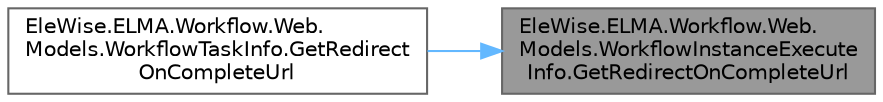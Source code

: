 digraph "EleWise.ELMA.Workflow.Web.Models.WorkflowInstanceExecuteInfo.GetRedirectOnCompleteUrl"
{
 // LATEX_PDF_SIZE
  bgcolor="transparent";
  edge [fontname=Helvetica,fontsize=10,labelfontname=Helvetica,labelfontsize=10];
  node [fontname=Helvetica,fontsize=10,shape=box,height=0.2,width=0.4];
  rankdir="RL";
  Node1 [id="Node000001",label="EleWise.ELMA.Workflow.Web.\lModels.WorkflowInstanceExecute\lInfo.GetRedirectOnCompleteUrl",height=0.2,width=0.4,color="gray40", fillcolor="grey60", style="filled", fontcolor="black",tooltip="Получить URL для перенаправления на следующую задачу после выполнения предыдущей"];
  Node1 -> Node2 [id="edge1_Node000001_Node000002",dir="back",color="steelblue1",style="solid",tooltip=" "];
  Node2 [id="Node000002",label="EleWise.ELMA.Workflow.Web.\lModels.WorkflowTaskInfo.GetRedirect\lOnCompleteUrl",height=0.2,width=0.4,color="grey40", fillcolor="white", style="filled",URL="$class_ele_wise_1_1_e_l_m_a_1_1_workflow_1_1_web_1_1_models_1_1_workflow_task_info.html#a17e30e341b324decde80a5a12b656929",tooltip="Получить URL для перенаправления на следующую задачу после выполнения предыдущей"];
}
